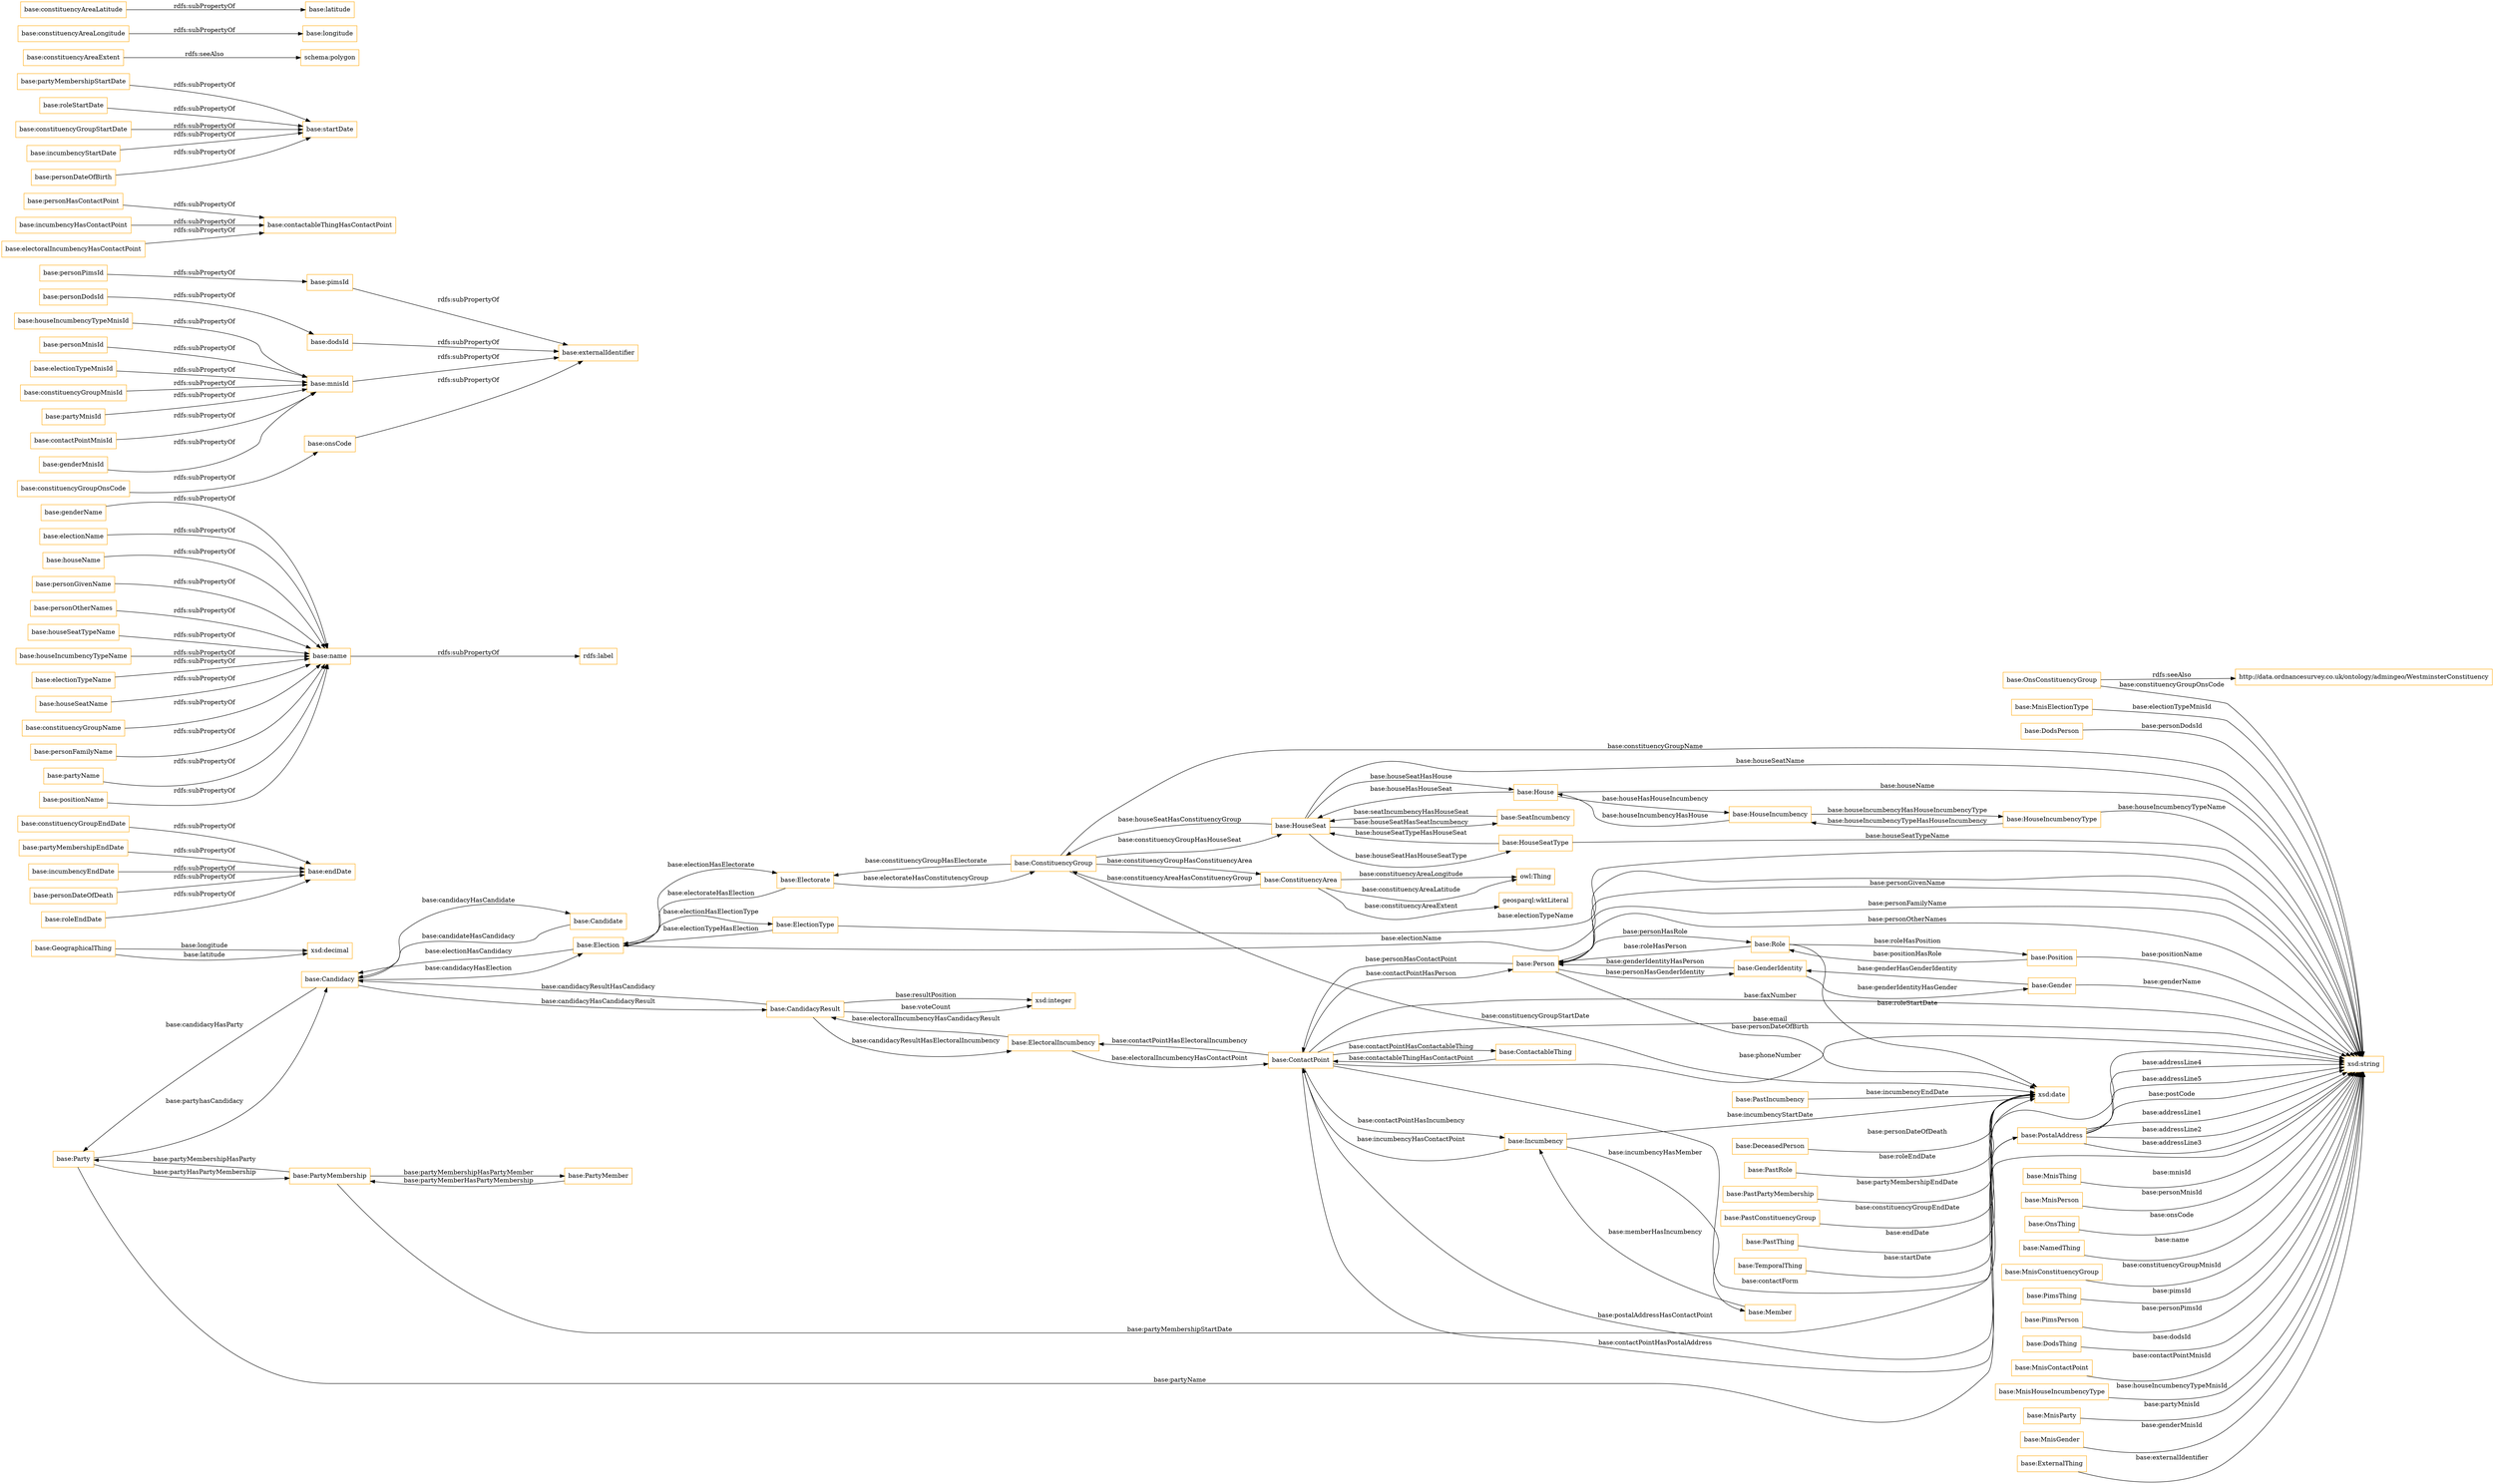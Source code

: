 digraph ar2dtool_diagram { 
rankdir=LR;
size="1501"
node [shape = rectangle, color="orange"]; "base:Party" "base:MnisThing" "base:ContactPoint" "base:MnisPerson" "base:HouseSeat" "base:Electorate" "base:OnsThing" "base:HouseIncumbency" "base:GeographicalThing" "base:NamedThing" "base:Candidacy" "base:Incumbency" "base:ConstituencyArea" "base:PastThing" "base:PartyMember" "base:ContactableThing" "base:MnisConstituencyGroup" "base:TemporalThing" "base:PastIncumbency" "base:Candidate" "base:DeceasedPerson" "base:OnsConstituencyGroup" "base:House" "base:CandidacyResult" "base:Member" "base:PimsThing" "base:Election" "base:ElectionType" "base:PimsPerson" "base:Gender" "base:Role" "base:Person" "base:DodsThing" "base:MnisContactPoint" "base:MnisHouseIncumbencyType" "base:PostalAddress" "base:ElectoralIncumbency" "base:GenderIdentity" "base:MnisParty" "base:PastRole" "base:SeatIncumbency" "base:PastPartyMembership" "base:ConstituencyGroup" "base:Position" "base:MnisGender" "base:HouseSeatType" "base:HouseIncumbencyType" "base:ExternalThing" "base:PastConstituencyGroup" "base:MnisElectionType" "base:PartyMembership" "base:DodsPerson" ; /*classes style*/
	"base:constituencyGroupEndDate" -> "base:endDate" [ label = "rdfs:subPropertyOf" ];
	"base:genderName" -> "base:name" [ label = "rdfs:subPropertyOf" ];
	"base:electionName" -> "base:name" [ label = "rdfs:subPropertyOf" ];
	"base:personPimsId" -> "base:pimsId" [ label = "rdfs:subPropertyOf" ];
	"base:partyMembershipEndDate" -> "base:endDate" [ label = "rdfs:subPropertyOf" ];
	"base:personDodsId" -> "base:dodsId" [ label = "rdfs:subPropertyOf" ];
	"base:personHasContactPoint" -> "base:contactableThingHasContactPoint" [ label = "rdfs:subPropertyOf" ];
	"base:houseName" -> "base:name" [ label = "rdfs:subPropertyOf" ];
	"base:personGivenName" -> "base:name" [ label = "rdfs:subPropertyOf" ];
	"base:partyMembershipStartDate" -> "base:startDate" [ label = "rdfs:subPropertyOf" ];
	"base:houseIncumbencyTypeMnisId" -> "base:mnisId" [ label = "rdfs:subPropertyOf" ];
	"base:personOtherNames" -> "base:name" [ label = "rdfs:subPropertyOf" ];
	"base:houseSeatTypeName" -> "base:name" [ label = "rdfs:subPropertyOf" ];
	"base:OnsConstituencyGroup" -> "http://data.ordnancesurvey.co.uk/ontology/admingeo/WestminsterConstituency" [ label = "rdfs:seeAlso" ];
	"base:houseIncumbencyTypeName" -> "base:name" [ label = "rdfs:subPropertyOf" ];
	"base:personMnisId" -> "base:mnisId" [ label = "rdfs:subPropertyOf" ];
	"base:electionTypeMnisId" -> "base:mnisId" [ label = "rdfs:subPropertyOf" ];
	"base:electionTypeName" -> "base:name" [ label = "rdfs:subPropertyOf" ];
	"base:houseSeatName" -> "base:name" [ label = "rdfs:subPropertyOf" ];
	"base:roleStartDate" -> "base:startDate" [ label = "rdfs:subPropertyOf" ];
	"base:constituencyGroupName" -> "base:name" [ label = "rdfs:subPropertyOf" ];
	"base:constituencyGroupMnisId" -> "base:mnisId" [ label = "rdfs:subPropertyOf" ];
	"base:constituencyGroupStartDate" -> "base:startDate" [ label = "rdfs:subPropertyOf" ];
	"base:constituencyGroupOnsCode" -> "base:onsCode" [ label = "rdfs:subPropertyOf" ];
	"base:incumbencyEndDate" -> "base:endDate" [ label = "rdfs:subPropertyOf" ];
	"base:personFamilyName" -> "base:name" [ label = "rdfs:subPropertyOf" ];
	"base:partyMnisId" -> "base:mnisId" [ label = "rdfs:subPropertyOf" ];
	"base:incumbencyStartDate" -> "base:startDate" [ label = "rdfs:subPropertyOf" ];
	"base:onsCode" -> "base:externalIdentifier" [ label = "rdfs:subPropertyOf" ];
	"base:dodsId" -> "base:externalIdentifier" [ label = "rdfs:subPropertyOf" ];
	"base:constituencyAreaExtent" -> "schema:polygon" [ label = "rdfs:seeAlso" ];
	"base:contactPointMnisId" -> "base:mnisId" [ label = "rdfs:subPropertyOf" ];
	"base:constituencyAreaLongitude" -> "base:longitude" [ label = "rdfs:subPropertyOf" ];
	"base:constituencyAreaLatitude" -> "base:latitude" [ label = "rdfs:subPropertyOf" ];
	"base:personDateOfDeath" -> "base:endDate" [ label = "rdfs:subPropertyOf" ];
	"base:incumbencyHasContactPoint" -> "base:contactableThingHasContactPoint" [ label = "rdfs:subPropertyOf" ];
	"base:personDateOfBirth" -> "base:startDate" [ label = "rdfs:subPropertyOf" ];
	"base:mnisId" -> "base:externalIdentifier" [ label = "rdfs:subPropertyOf" ];
	"base:genderMnisId" -> "base:mnisId" [ label = "rdfs:subPropertyOf" ];
	"base:pimsId" -> "base:externalIdentifier" [ label = "rdfs:subPropertyOf" ];
	"base:partyName" -> "base:name" [ label = "rdfs:subPropertyOf" ];
	"base:roleEndDate" -> "base:endDate" [ label = "rdfs:subPropertyOf" ];
	"base:electoralIncumbencyHasContactPoint" -> "base:contactableThingHasContactPoint" [ label = "rdfs:subPropertyOf" ];
	"base:name" -> "rdfs:label" [ label = "rdfs:subPropertyOf" ];
	"base:positionName" -> "base:name" [ label = "rdfs:subPropertyOf" ];
	"base:MnisHouseIncumbencyType" -> "xsd:string" [ label = "base:houseIncumbencyTypeMnisId" ];
	"base:ContactPoint" -> "base:Incumbency" [ label = "base:contactPointHasIncumbency" ];
	"base:Candidacy" -> "base:CandidacyResult" [ label = "base:candidacyHasCandidacyResult" ];
	"base:Person" -> "xsd:string" [ label = "base:personGivenName" ];
	"base:PostalAddress" -> "xsd:string" [ label = "base:postCode" ];
	"base:Person" -> "xsd:string" [ label = "base:personFamilyName" ];
	"base:Gender" -> "xsd:string" [ label = "base:genderName" ];
	"base:OnsConstituencyGroup" -> "xsd:string" [ label = "base:constituencyGroupOnsCode" ];
	"base:ConstituencyGroup" -> "base:Electorate" [ label = "base:constituencyGroupHasElectorate" ];
	"base:ExternalThing" -> "xsd:string" [ label = "base:externalIdentifier" ];
	"base:ConstituencyGroup" -> "base:HouseSeat" [ label = "base:constituencyGroupHasHouseSeat" ];
	"base:MnisConstituencyGroup" -> "xsd:string" [ label = "base:constituencyGroupMnisId" ];
	"base:GenderIdentity" -> "base:Gender" [ label = "base:genderIdentityHasGender" ];
	"base:ContactPoint" -> "base:Person" [ label = "base:contactPointHasPerson" ];
	"base:MnisParty" -> "xsd:string" [ label = "base:partyMnisId" ];
	"base:House" -> "base:HouseSeat" [ label = "base:houseHasHouseSeat" ];
	"base:GeographicalThing" -> "xsd:decimal" [ label = "base:longitude" ];
	"base:Person" -> "xsd:string" [ label = "base:personOtherNames" ];
	"base:ContactPoint" -> "base:ContactableThing" [ label = "base:contactPointHasContactableThing" ];
	"base:OnsThing" -> "xsd:string" [ label = "base:onsCode" ];
	"base:HouseSeat" -> "base:House" [ label = "base:houseSeatHasHouse" ];
	"base:Party" -> "xsd:string" [ label = "base:partyName" ];
	"base:Party" -> "base:PartyMembership" [ label = "base:partyHasPartyMembership" ];
	"base:PastIncumbency" -> "xsd:date" [ label = "base:incumbencyEndDate" ];
	"base:Person" -> "xsd:date" [ label = "base:personDateOfBirth" ];
	"base:Election" -> "xsd:string" [ label = "base:electionName" ];
	"base:DodsPerson" -> "xsd:string" [ label = "base:personDodsId" ];
	"base:GenderIdentity" -> "base:Person" [ label = "base:genderIdentityHasPerson" ];
	"base:ConstituencyArea" -> "geosparql:wktLiteral" [ label = "base:constituencyAreaExtent" ];
	"base:HouseSeat" -> "base:HouseSeatType" [ label = "base:houseSeatHasHouseSeatType" ];
	"base:CandidacyResult" -> "base:Candidacy" [ label = "base:candidacyResultHasCandidacy" ];
	"base:PartyMembership" -> "base:Party" [ label = "base:partyMembershipHasParty" ];
	"base:Position" -> "xsd:string" [ label = "base:positionName" ];
	"base:ContactableThing" -> "base:ContactPoint" [ label = "base:contactableThingHasContactPoint" ];
	"base:HouseIncumbency" -> "base:HouseIncumbencyType" [ label = "base:houseIncumbencyHasHouseIncumbencyType" ];
	"base:HouseIncumbency" -> "base:House" [ label = "base:houseIncumbencyHasHouse" ];
	"base:Position" -> "base:Role" [ label = "base:positionHasRole" ];
	"base:HouseSeat" -> "xsd:string" [ label = "base:houseSeatName" ];
	"base:HouseSeat" -> "base:SeatIncumbency" [ label = "base:houseSeatHasSeatIncumbency" ];
	"base:Candidacy" -> "base:Election" [ label = "base:candidacyHasElection" ];
	"base:DodsThing" -> "xsd:string" [ label = "base:dodsId" ];
	"base:HouseSeat" -> "base:ConstituencyGroup" [ label = "base:houseSeatHasConstituencyGroup" ];
	"base:PastRole" -> "xsd:date" [ label = "base:roleEndDate" ];
	"base:ContactPoint" -> "base:ElectoralIncumbency" [ label = "base:contactPointHasElectoralIncumbency" ];
	"base:Election" -> "base:ElectionType" [ label = "base:electionHasElectionType" ];
	"base:PostalAddress" -> "base:ContactPoint" [ label = "base:postalAddressHasContactPoint" ];
	"base:PastConstituencyGroup" -> "xsd:date" [ label = "base:constituencyGroupEndDate" ];
	"base:PartyMembership" -> "xsd:date" [ label = "base:partyMembershipStartDate" ];
	"base:HouseSeatType" -> "xsd:string" [ label = "base:houseSeatTypeName" ];
	"base:ElectoralIncumbency" -> "base:ContactPoint" [ label = "base:electoralIncumbencyHasContactPoint" ];
	"base:HouseIncumbencyType" -> "xsd:string" [ label = "base:houseIncumbencyTypeName" ];
	"base:TemporalThing" -> "xsd:date" [ label = "base:startDate" ];
	"base:ConstituencyGroup" -> "xsd:string" [ label = "base:constituencyGroupName" ];
	"base:PartyMember" -> "base:PartyMembership" [ label = "base:partyMemberHasPartyMembership" ];
	"base:ConstituencyArea" -> "owl:Thing" [ label = "base:constituencyAreaLatitude" ];
	"base:SeatIncumbency" -> "base:HouseSeat" [ label = "base:seatIncumbencyHasHouseSeat" ];
	"base:PartyMembership" -> "base:PartyMember" [ label = "base:partyMembershipHasPartyMember" ];
	"base:MnisGender" -> "xsd:string" [ label = "base:genderMnisId" ];
	"base:HouseIncumbencyType" -> "base:HouseIncumbency" [ label = "base:houseIncumbencyTypeHasHouseIncumbency" ];
	"base:ContactPoint" -> "xsd:string" [ label = "base:faxNumber" ];
	"base:PastThing" -> "xsd:date" [ label = "base:endDate" ];
	"base:ElectoralIncumbency" -> "base:CandidacyResult" [ label = "base:electoralIncumbencyHasCandidacyResult" ];
	"base:Incumbency" -> "base:ContactPoint" [ label = "base:incumbencyHasContactPoint" ];
	"base:Electorate" -> "base:Election" [ label = "base:electorateHasElection" ];
	"base:PastPartyMembership" -> "xsd:date" [ label = "base:partyMembershipEndDate" ];
	"base:Gender" -> "base:GenderIdentity" [ label = "base:genderHasGenderIdentity" ];
	"base:Role" -> "base:Position" [ label = "base:roleHasPosition" ];
	"base:House" -> "xsd:string" [ label = "base:houseName" ];
	"base:CandidacyResult" -> "base:ElectoralIncumbency" [ label = "base:candidacyResultHasElectoralIncumbency" ];
	"base:CandidacyResult" -> "xsd:integer" [ label = "base:resultPosition" ];
	"base:PimsThing" -> "xsd:string" [ label = "base:pimsId" ];
	"base:Election" -> "base:Electorate" [ label = "base:electionHasElectorate" ];
	"base:Candidacy" -> "base:Party" [ label = "base:candidacyHasParty" ];
	"base:MnisContactPoint" -> "xsd:string" [ label = "base:contactPointMnisId" ];
	"base:Electorate" -> "base:ConstituencyGroup" [ label = "base:electorateHasConstitutencyGroup" ];
	"base:NamedThing" -> "xsd:string" [ label = "base:name" ];
	"base:ElectionType" -> "base:Election" [ label = "base:electionTypeHasElection" ];
	"base:HouseSeatType" -> "base:HouseSeat" [ label = "base:houseSeatTypeHasHouseSeat" ];
	"base:ContactPoint" -> "xsd:string" [ label = "base:email" ];
	"base:Incumbency" -> "xsd:date" [ label = "base:incumbencyStartDate" ];
	"base:PimsPerson" -> "xsd:string" [ label = "base:personPimsId" ];
	"base:PostalAddress" -> "xsd:string" [ label = "base:addressLine1" ];
	"base:PostalAddress" -> "xsd:string" [ label = "base:addressLine2" ];
	"base:PostalAddress" -> "xsd:string" [ label = "base:addressLine3" ];
	"base:CandidacyResult" -> "xsd:integer" [ label = "base:voteCount" ];
	"base:ConstituencyGroup" -> "base:ConstituencyArea" [ label = "base:constituencyGroupHasConstituencyArea" ];
	"base:PostalAddress" -> "xsd:string" [ label = "base:addressLine4" ];
	"base:MnisThing" -> "xsd:string" [ label = "base:mnisId" ];
	"base:Incumbency" -> "base:Member" [ label = "base:incumbencyHasMember" ];
	"base:PostalAddress" -> "xsd:string" [ label = "base:addressLine5" ];
	"base:Member" -> "base:Incumbency" [ label = "base:memberHasIncumbency" ];
	"base:Person" -> "base:Role" [ label = "base:personHasRole" ];
	"base:ConstituencyArea" -> "base:ConstituencyGroup" [ label = "base:constituencyAreaHasConstituencyGroup" ];
	"base:ElectionType" -> "xsd:string" [ label = "base:electionTypeName" ];
	"base:Person" -> "base:ContactPoint" [ label = "base:personHasContactPoint" ];
	"base:ConstituencyArea" -> "owl:Thing" [ label = "base:constituencyAreaLongitude" ];
	"base:ContactPoint" -> "xsd:string" [ label = "base:phoneNumber" ];
	"base:ConstituencyGroup" -> "xsd:date" [ label = "base:constituencyGroupStartDate" ];
	"base:MnisPerson" -> "xsd:string" [ label = "base:personMnisId" ];
	"base:Candidacy" -> "base:Candidate" [ label = "base:candidacyHasCandidate" ];
	"base:Candidate" -> "base:Candidacy" [ label = "base:candidateHasCandidacy" ];
	"base:GeographicalThing" -> "xsd:decimal" [ label = "base:latitude" ];
	"base:Person" -> "base:GenderIdentity" [ label = "base:personHasGenderIdentity" ];
	"base:ContactPoint" -> "base:PostalAddress" [ label = "base:contactPointHasPostalAddress" ];
	"base:MnisElectionType" -> "xsd:string" [ label = "base:electionTypeMnisId" ];
	"base:Role" -> "base:Person" [ label = "base:roleHasPerson" ];
	"base:House" -> "base:HouseIncumbency" [ label = "base:houseHasHouseIncumbency" ];
	"base:Role" -> "xsd:date" [ label = "base:roleStartDate" ];
	"base:ContactPoint" -> "xsd:string" [ label = "base:contactForm" ];
	"base:Election" -> "base:Candidacy" [ label = "base:electionHasCandidacy" ];
	"base:DeceasedPerson" -> "xsd:date" [ label = "base:personDateOfDeath" ];
	"base:Party" -> "base:Candidacy" [ label = "base:partyhasCandidacy" ];

}
